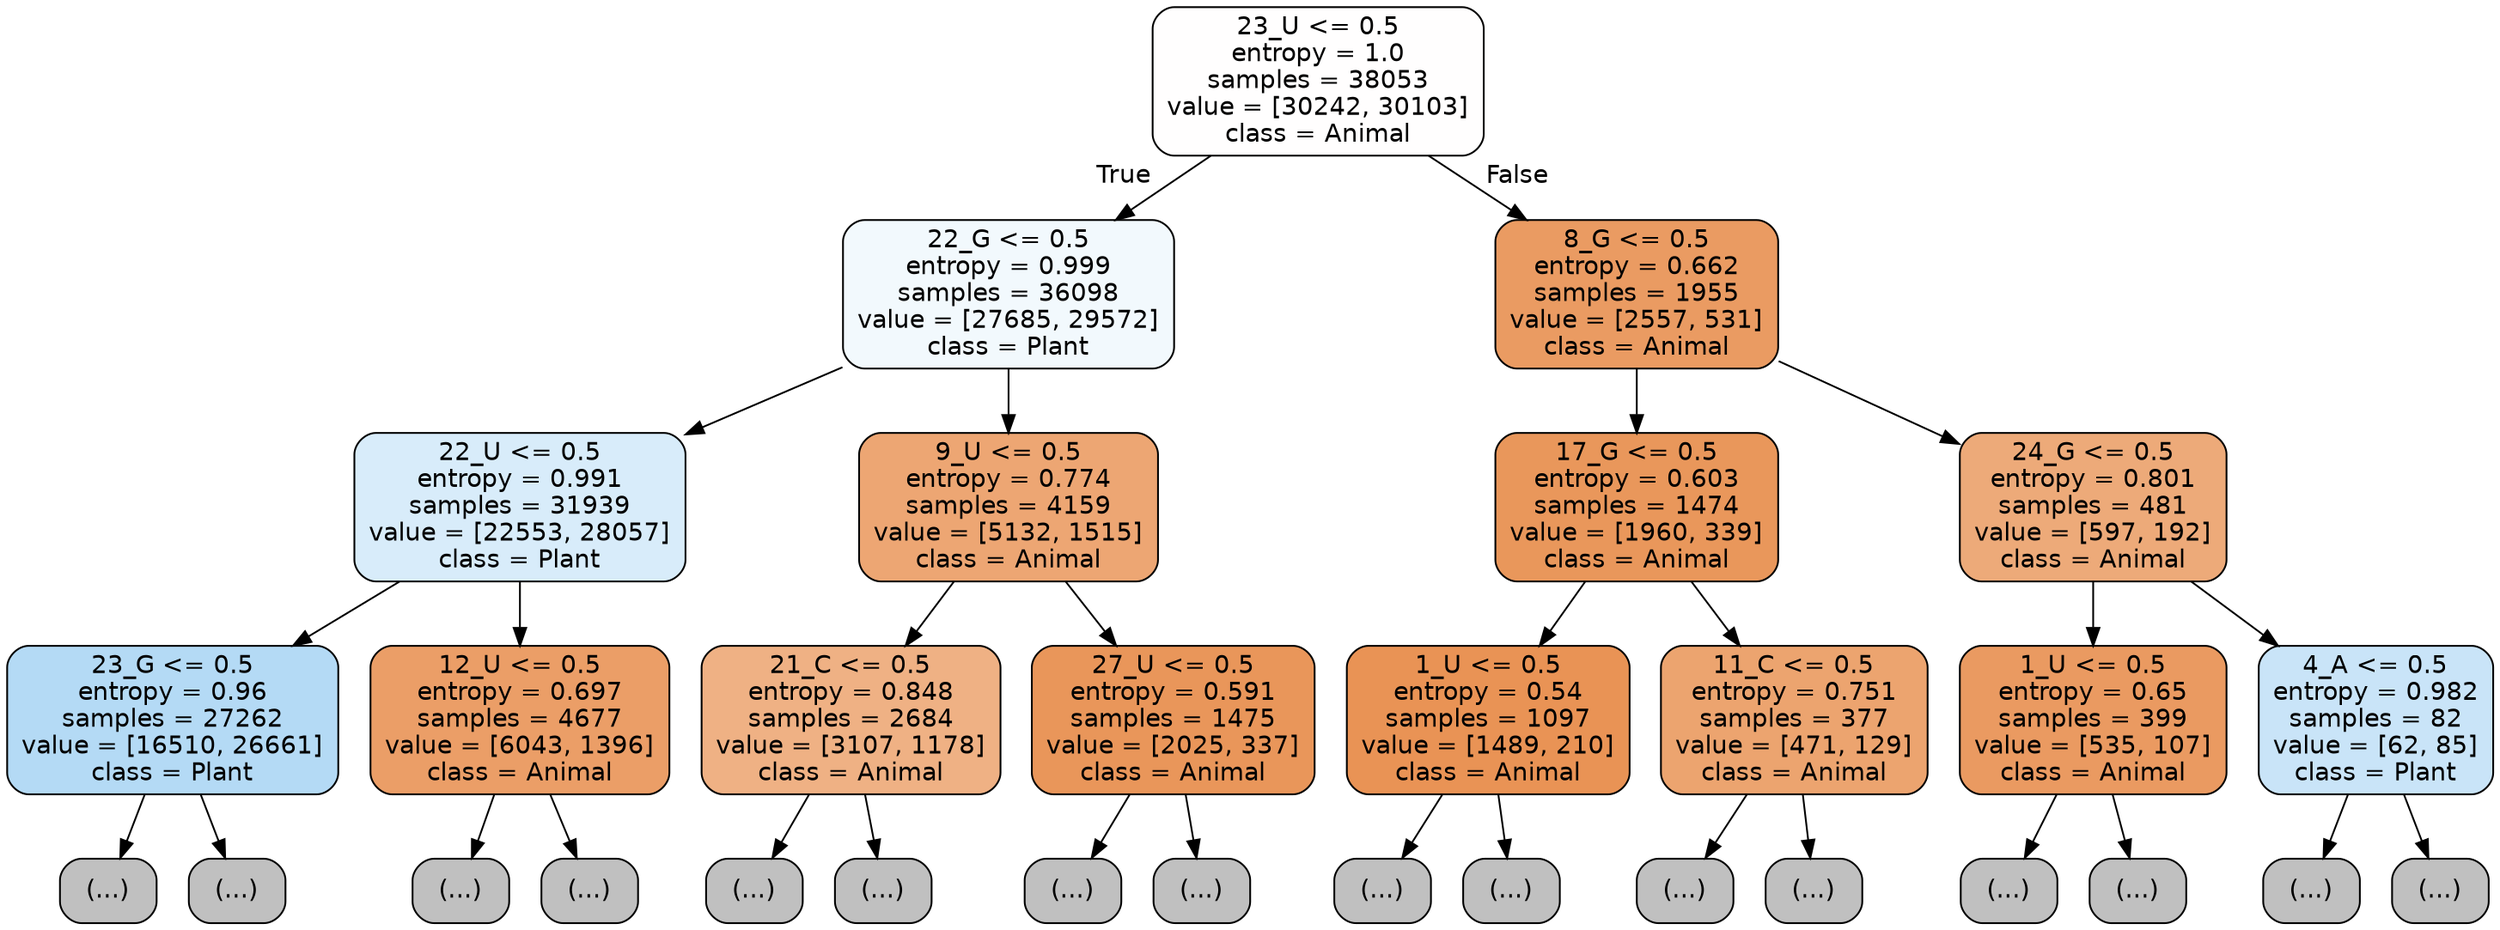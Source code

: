 digraph Tree {
node [shape=box, style="filled, rounded", color="black", fontname="helvetica"] ;
edge [fontname="helvetica"] ;
0 [label="23_U <= 0.5\nentropy = 1.0\nsamples = 38053\nvalue = [30242, 30103]\nclass = Animal", fillcolor="#fffefe"] ;
1 [label="22_G <= 0.5\nentropy = 0.999\nsamples = 36098\nvalue = [27685, 29572]\nclass = Plant", fillcolor="#f2f9fd"] ;
0 -> 1 [labeldistance=2.5, labelangle=45, headlabel="True"] ;
2 [label="22_U <= 0.5\nentropy = 0.991\nsamples = 31939\nvalue = [22553, 28057]\nclass = Plant", fillcolor="#d8ecfa"] ;
1 -> 2 ;
3 [label="23_G <= 0.5\nentropy = 0.96\nsamples = 27262\nvalue = [16510, 26661]\nclass = Plant", fillcolor="#b4daf5"] ;
2 -> 3 ;
4 [label="(...)", fillcolor="#C0C0C0"] ;
3 -> 4 ;
11931 [label="(...)", fillcolor="#C0C0C0"] ;
3 -> 11931 ;
12232 [label="12_U <= 0.5\nentropy = 0.697\nsamples = 4677\nvalue = [6043, 1396]\nclass = Animal", fillcolor="#eb9e67"] ;
2 -> 12232 ;
12233 [label="(...)", fillcolor="#C0C0C0"] ;
12232 -> 12233 ;
13524 [label="(...)", fillcolor="#C0C0C0"] ;
12232 -> 13524 ;
14033 [label="9_U <= 0.5\nentropy = 0.774\nsamples = 4159\nvalue = [5132, 1515]\nclass = Animal", fillcolor="#eda673"] ;
1 -> 14033 ;
14034 [label="21_C <= 0.5\nentropy = 0.848\nsamples = 2684\nvalue = [3107, 1178]\nclass = Animal", fillcolor="#efb184"] ;
14033 -> 14034 ;
14035 [label="(...)", fillcolor="#C0C0C0"] ;
14034 -> 14035 ;
15110 [label="(...)", fillcolor="#C0C0C0"] ;
14034 -> 15110 ;
15319 [label="27_U <= 0.5\nentropy = 0.591\nsamples = 1475\nvalue = [2025, 337]\nclass = Animal", fillcolor="#e9965a"] ;
14033 -> 15319 ;
15320 [label="(...)", fillcolor="#C0C0C0"] ;
15319 -> 15320 ;
15823 [label="(...)", fillcolor="#C0C0C0"] ;
15319 -> 15823 ;
15826 [label="8_G <= 0.5\nentropy = 0.662\nsamples = 1955\nvalue = [2557, 531]\nclass = Animal", fillcolor="#ea9b62"] ;
0 -> 15826 [labeldistance=2.5, labelangle=-45, headlabel="False"] ;
15827 [label="17_G <= 0.5\nentropy = 0.603\nsamples = 1474\nvalue = [1960, 339]\nclass = Animal", fillcolor="#e9975b"] ;
15826 -> 15827 ;
15828 [label="1_U <= 0.5\nentropy = 0.54\nsamples = 1097\nvalue = [1489, 210]\nclass = Animal", fillcolor="#e99355"] ;
15827 -> 15828 ;
15829 [label="(...)", fillcolor="#C0C0C0"] ;
15828 -> 15829 ;
16068 [label="(...)", fillcolor="#C0C0C0"] ;
15828 -> 16068 ;
16209 [label="11_C <= 0.5\nentropy = 0.751\nsamples = 377\nvalue = [471, 129]\nclass = Animal", fillcolor="#eca46f"] ;
15827 -> 16209 ;
16210 [label="(...)", fillcolor="#C0C0C0"] ;
16209 -> 16210 ;
16339 [label="(...)", fillcolor="#C0C0C0"] ;
16209 -> 16339 ;
16370 [label="24_G <= 0.5\nentropy = 0.801\nsamples = 481\nvalue = [597, 192]\nclass = Animal", fillcolor="#edaa79"] ;
15826 -> 16370 ;
16371 [label="1_U <= 0.5\nentropy = 0.65\nsamples = 399\nvalue = [535, 107]\nclass = Animal", fillcolor="#ea9a61"] ;
16370 -> 16371 ;
16372 [label="(...)", fillcolor="#C0C0C0"] ;
16371 -> 16372 ;
16477 [label="(...)", fillcolor="#C0C0C0"] ;
16371 -> 16477 ;
16542 [label="4_A <= 0.5\nentropy = 0.982\nsamples = 82\nvalue = [62, 85]\nclass = Plant", fillcolor="#c9e4f8"] ;
16370 -> 16542 ;
16543 [label="(...)", fillcolor="#C0C0C0"] ;
16542 -> 16543 ;
16568 [label="(...)", fillcolor="#C0C0C0"] ;
16542 -> 16568 ;
}